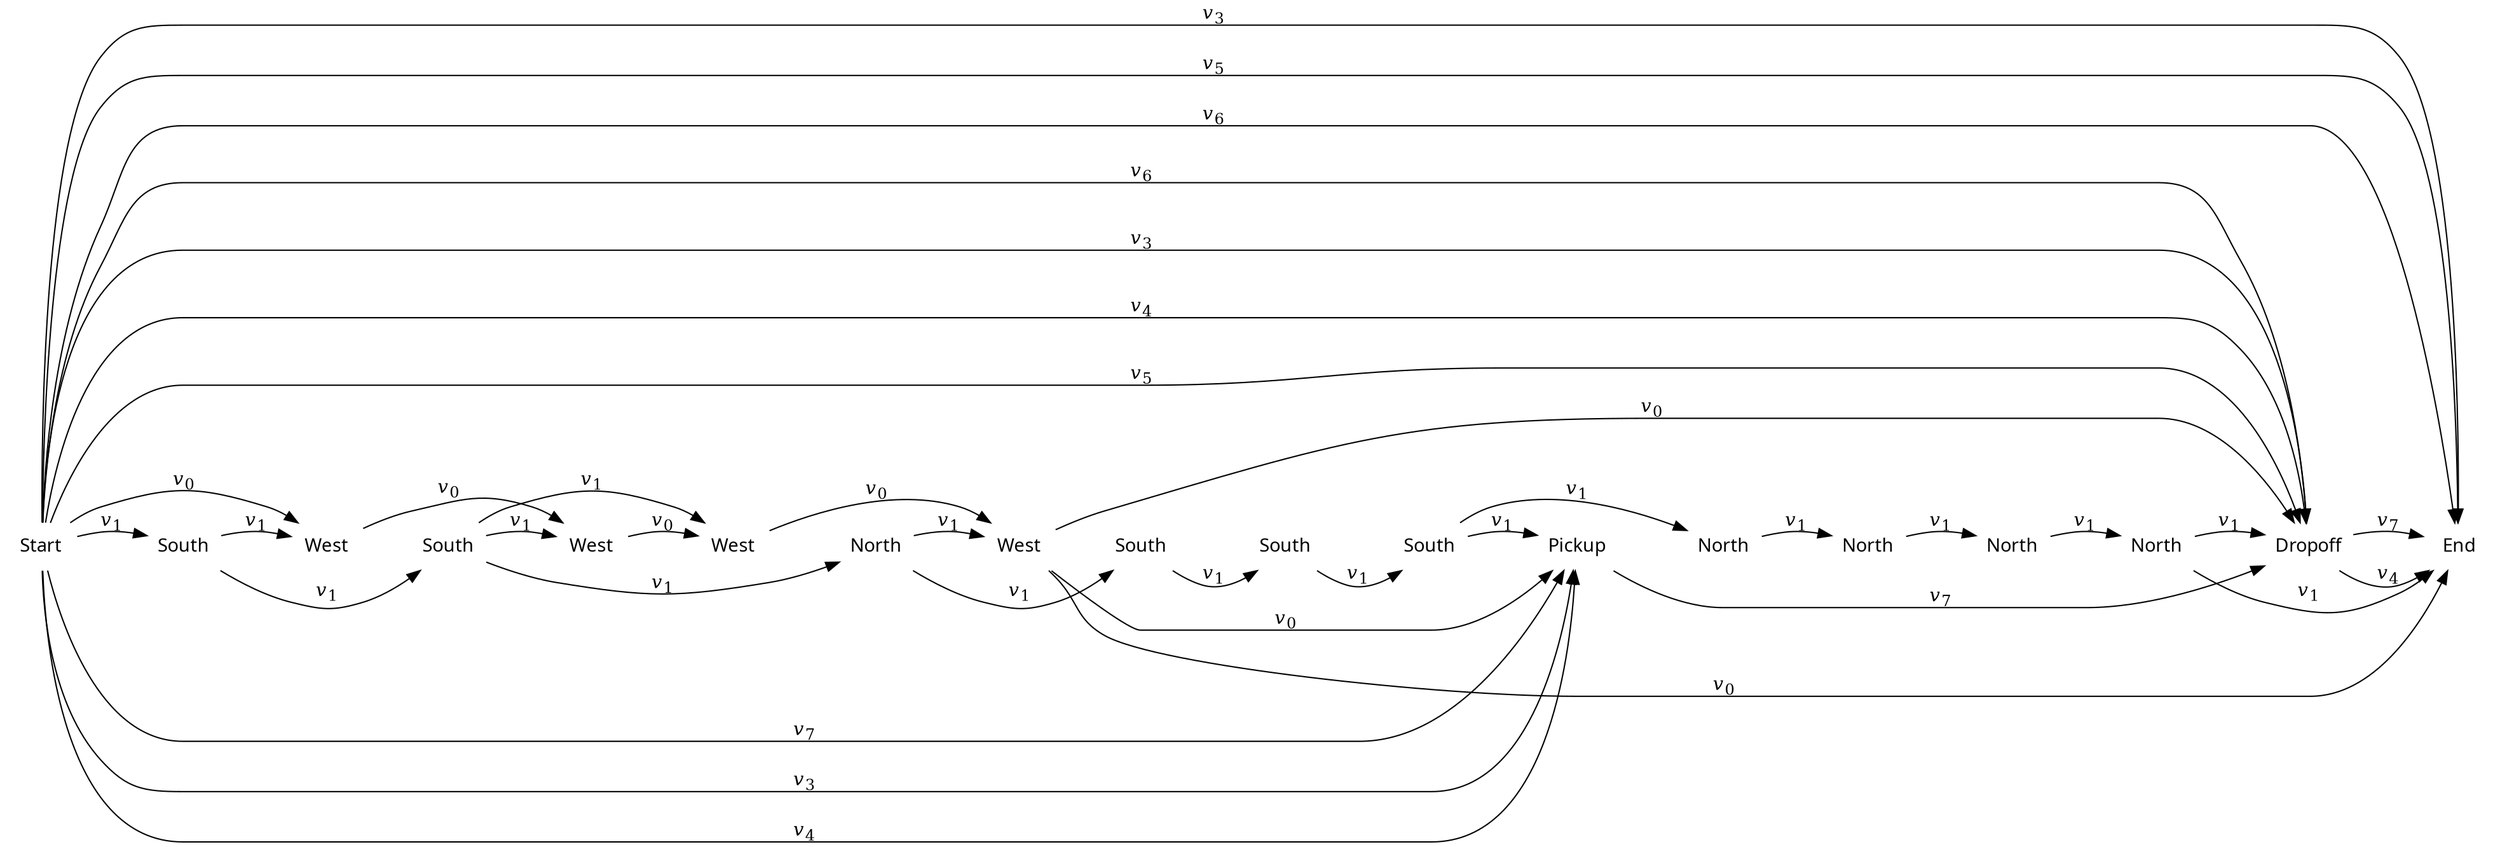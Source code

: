 digraph cat {
rankdir=LR
node [shape=plaintext]
edge [arrowhead=normal]

0 [label="Start",fontname="sans"]
1 [label="South",fontname="sans"]
2 [label="West",fontname="sans"]
3 [label="South",fontname="sans"]
4 [label="West",fontname="sans"]
5 [label="West",fontname="sans"]
6 [label="North",fontname="sans"]
7 [label="West",fontname="sans"]
8 [label="South",fontname="sans"]
9 [label="South",fontname="sans"]
10 [label="South",fontname="sans"]
11 [label="Pickup",fontname="sans"]
12 [label="North",fontname="sans"]
13 [label="North",fontname="sans"]
14 [label="North",fontname="sans"]
15 [label="North",fontname="sans"]
16 [label="Dropoff",fontname="sans"]
17 [label="End",fontname="sans"]

0 -> 2 [label=<<i>v</i><sub>0</sub>>]
0 -> 1 [label=<<i>v</i><sub>1</sub>>]
0 -> 11 [label=<<i>v</i><sub>3</sub>>]
0 -> 16 [label=<<i>v</i><sub>3</sub>>]
0 -> 17 [label=<<i>v</i><sub>3</sub>>]
0 -> 11 [label=<<i>v</i><sub>4</sub>>]
0 -> 16 [label=<<i>v</i><sub>4</sub>>]
0 -> 16 [label=<<i>v</i><sub>5</sub>>]
0 -> 17 [label=<<i>v</i><sub>5</sub>>]
0 -> 16 [label=<<i>v</i><sub>6</sub>>]
0 -> 17 [label=<<i>v</i><sub>6</sub>>]
0 -> 11 [label=<<i>v</i><sub>7</sub>>]
1 -> 2 [label=<<i>v</i><sub>1</sub>>]
1 -> 3 [label=<<i>v</i><sub>1</sub>>]
2 -> 4 [label=<<i>v</i><sub>0</sub>>]
3 -> 4 [label=<<i>v</i><sub>1</sub>>]
3 -> 5 [label=<<i>v</i><sub>1</sub>>]
3 -> 6 [label=<<i>v</i><sub>1</sub>>]
4 -> 5 [label=<<i>v</i><sub>0</sub>>]
5 -> 7 [label=<<i>v</i><sub>0</sub>>]
6 -> 7 [label=<<i>v</i><sub>1</sub>>]
6 -> 8 [label=<<i>v</i><sub>1</sub>>]
7 -> 11 [label=<<i>v</i><sub>0</sub>>]
7 -> 16 [label=<<i>v</i><sub>0</sub>>]
7 -> 17 [label=<<i>v</i><sub>0</sub>>]
8 -> 9 [label=<<i>v</i><sub>1</sub>>]
9 -> 10 [label=<<i>v</i><sub>1</sub>>]
10 -> 11 [label=<<i>v</i><sub>1</sub>>]
10 -> 12 [label=<<i>v</i><sub>1</sub>>]
11 -> 16 [label=<<i>v</i><sub>7</sub>>]
12 -> 13 [label=<<i>v</i><sub>1</sub>>]
13 -> 14 [label=<<i>v</i><sub>1</sub>>]
14 -> 15 [label=<<i>v</i><sub>1</sub>>]
15 -> 16 [label=<<i>v</i><sub>1</sub>>]
15 -> 17 [label=<<i>v</i><sub>1</sub>>]
16 -> 17 [label=<<i>v</i><sub>4</sub>>]
16 -> 17 [label=<<i>v</i><sub>7</sub>>]

# To line up the actions
0 -> 1 [weight=100,style=invis]
1 -> 2 [weight=100,style=invis]
2 -> 3 [weight=100,style=invis]
3 -> 4 [weight=100,style=invis]
4 -> 5 [weight=100,style=invis]
5 -> 6 [weight=100,style=invis]
6 -> 7 [weight=100,style=invis]
7 -> 8 [weight=100,style=invis]
8 -> 9 [weight=100,style=invis]
9 -> 10 [weight=100,style=invis]
10 -> 11 [weight=100,style=invis]
11 -> 12 [weight=100,style=invis]
12 -> 13 [weight=100,style=invis]
13 -> 14 [weight=100,style=invis]
14 -> 15 [weight=100,style=invis]
15 -> 16 [weight=100,style=invis]
16 -> 17 [weight=100,style=invis]
}
